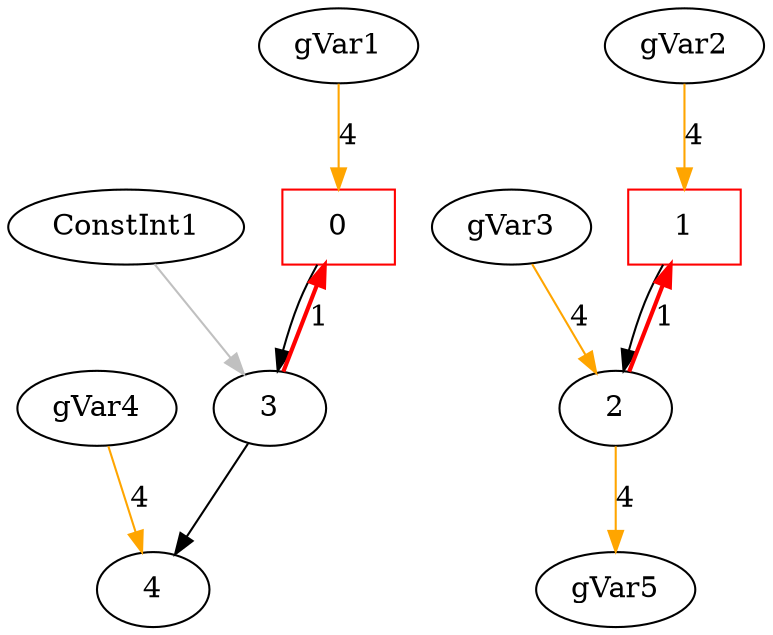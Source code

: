 digraph loop_21 { 
{
0 [shape=box, color=red, label="0"];

1 [shape=box, color=red, label="1"];

2 [color=black, label="2"];

3 [color=black, label="3"];

4 [color=black, label="4"];

5 [color=black, label="gVar1"];

8 [color=black, label="gVar2"];

11 [color=black, label="gVar3"];

14 [color=black, label="ConstInt1"];

15 [color=black, label="gVar4"];

118 [color=black, label="gVar5"];
3 -> 0 [style=bold, color=red, label=1] 
5 -> 0 [color=orange, label=4] 
2 -> 1 [style=bold, color=red, label=1] 
8 -> 1 [color=orange, label=4] 
1 -> 2
11 -> 2 [color=orange, label=4] 
0 -> 3
14 -> 3 [color=gray]
3 -> 4
15 -> 4 [color=orange, label=4] 
2 -> 118 [color=orange, label=4] 

}

}